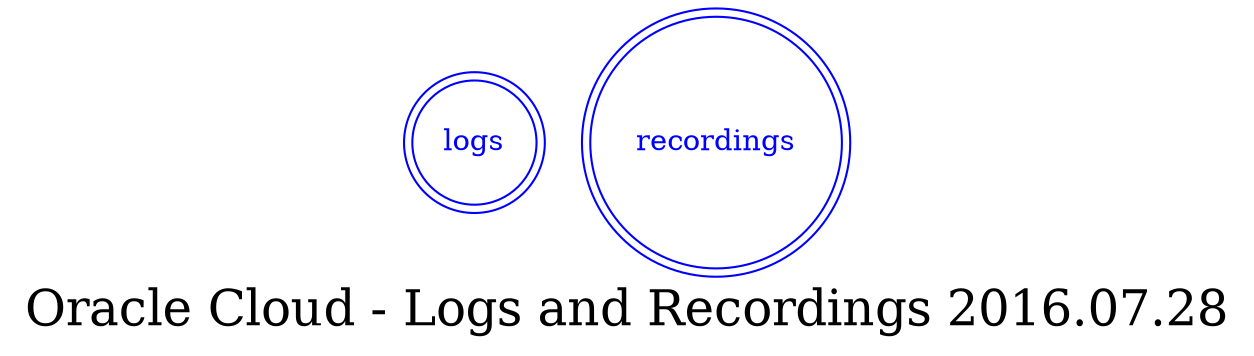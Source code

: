 digraph LexiconGraph {
graph[label="Oracle Cloud - Logs and Recordings 2016.07.28", fontsize=24]
splines=true
"logs" [color=blue, fontcolor=blue, shape=doublecircle]
"recordings" [color=blue, fontcolor=blue, shape=doublecircle]
}
